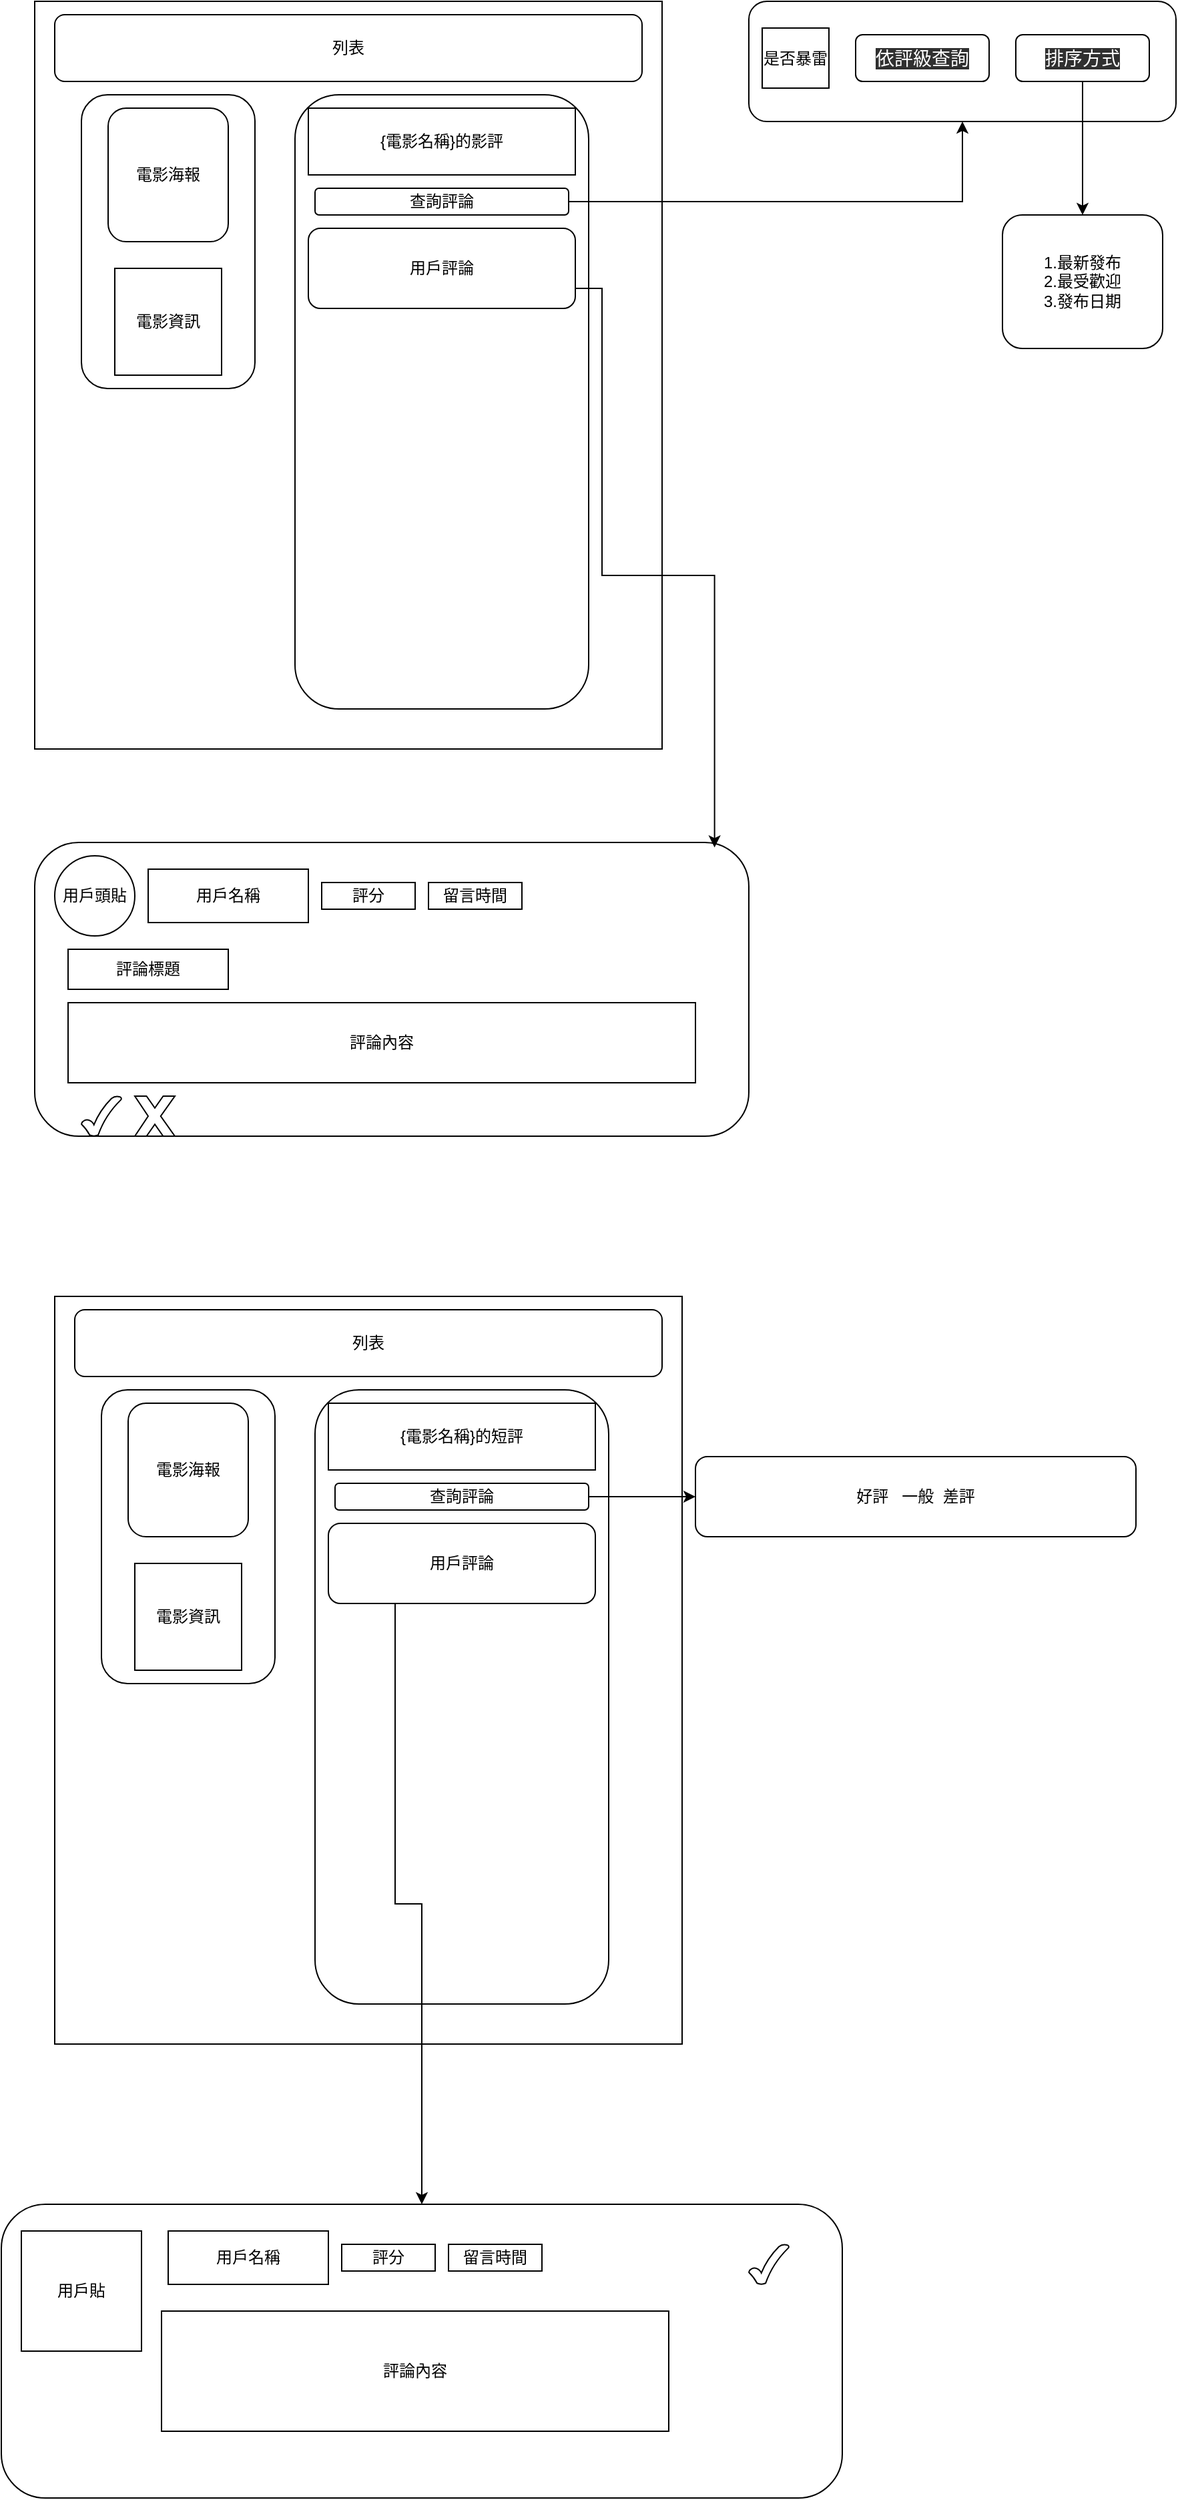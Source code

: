 <mxfile version="24.2.5" type="device">
  <diagram name="第1頁" id="CqictL9OCTBHq35JKptm">
    <mxGraphModel dx="941" dy="692" grid="1" gridSize="10" guides="1" tooltips="1" connect="1" arrows="1" fold="1" page="1" pageScale="1" pageWidth="1654" pageHeight="2336" math="0" shadow="0">
      <root>
        <mxCell id="0" />
        <mxCell id="1" parent="0" />
        <mxCell id="ZfVGiHW8qadgPJ7597cX-1" value="" style="whiteSpace=wrap;html=1;" parent="1" vertex="1">
          <mxGeometry x="75" y="60" width="470" height="560" as="geometry" />
        </mxCell>
        <mxCell id="ZfVGiHW8qadgPJ7597cX-4" value="" style="rounded=1;whiteSpace=wrap;html=1;" parent="1" vertex="1">
          <mxGeometry x="110" y="130" width="130" height="220" as="geometry" />
        </mxCell>
        <mxCell id="ZfVGiHW8qadgPJ7597cX-2" value="電影海報" style="rounded=1;whiteSpace=wrap;html=1;" parent="1" vertex="1">
          <mxGeometry x="130" y="140" width="90" height="100" as="geometry" />
        </mxCell>
        <mxCell id="ZfVGiHW8qadgPJ7597cX-3" value="電影資訊" style="rounded=0;whiteSpace=wrap;html=1;" parent="1" vertex="1">
          <mxGeometry x="135" y="260" width="80" height="80" as="geometry" />
        </mxCell>
        <mxCell id="ZfVGiHW8qadgPJ7597cX-5" value="列表" style="rounded=1;whiteSpace=wrap;html=1;" parent="1" vertex="1">
          <mxGeometry x="90" y="70" width="440" height="50" as="geometry" />
        </mxCell>
        <mxCell id="ZfVGiHW8qadgPJ7597cX-6" value="" style="rounded=1;whiteSpace=wrap;html=1;" parent="1" vertex="1">
          <mxGeometry x="270" y="130" width="220" height="460" as="geometry" />
        </mxCell>
        <mxCell id="ZfVGiHW8qadgPJ7597cX-8" value="用戶評論" style="rounded=1;whiteSpace=wrap;html=1;" parent="1" vertex="1">
          <mxGeometry x="280" y="230" width="200" height="60" as="geometry" />
        </mxCell>
        <mxCell id="ZfVGiHW8qadgPJ7597cX-10" value="" style="rounded=1;whiteSpace=wrap;html=1;" parent="1" vertex="1">
          <mxGeometry x="75" y="690" width="535" height="220" as="geometry" />
        </mxCell>
        <mxCell id="ZfVGiHW8qadgPJ7597cX-11" style="edgeStyle=orthogonalEdgeStyle;rounded=0;orthogonalLoop=1;jettySize=auto;html=1;exitX=1;exitY=0.75;exitDx=0;exitDy=0;entryX=0.952;entryY=0.017;entryDx=0;entryDy=0;entryPerimeter=0;" parent="1" source="ZfVGiHW8qadgPJ7597cX-8" target="ZfVGiHW8qadgPJ7597cX-10" edge="1">
          <mxGeometry relative="1" as="geometry" />
        </mxCell>
        <mxCell id="ZfVGiHW8qadgPJ7597cX-12" value="用戶頭貼" style="ellipse;whiteSpace=wrap;html=1;aspect=fixed;" parent="1" vertex="1">
          <mxGeometry x="90" y="700" width="60" height="60" as="geometry" />
        </mxCell>
        <mxCell id="ZfVGiHW8qadgPJ7597cX-14" value="用戶名稱" style="rounded=0;whiteSpace=wrap;html=1;" parent="1" vertex="1">
          <mxGeometry x="160" y="710" width="120" height="40" as="geometry" />
        </mxCell>
        <mxCell id="ZfVGiHW8qadgPJ7597cX-15" value="評分" style="rounded=0;whiteSpace=wrap;html=1;" parent="1" vertex="1">
          <mxGeometry x="290" y="720" width="70" height="20" as="geometry" />
        </mxCell>
        <mxCell id="ZfVGiHW8qadgPJ7597cX-16" value="留言時間" style="rounded=0;whiteSpace=wrap;html=1;" parent="1" vertex="1">
          <mxGeometry x="370" y="720" width="70" height="20" as="geometry" />
        </mxCell>
        <mxCell id="ZfVGiHW8qadgPJ7597cX-17" value="評論標題" style="rounded=0;whiteSpace=wrap;html=1;" parent="1" vertex="1">
          <mxGeometry x="100" y="770" width="120" height="30" as="geometry" />
        </mxCell>
        <mxCell id="ZfVGiHW8qadgPJ7597cX-18" value="評論內容" style="rounded=0;whiteSpace=wrap;html=1;" parent="1" vertex="1">
          <mxGeometry x="100" y="810" width="470" height="60" as="geometry" />
        </mxCell>
        <mxCell id="ZfVGiHW8qadgPJ7597cX-19" value="{電影名稱}的影評" style="rounded=0;whiteSpace=wrap;html=1;" parent="1" vertex="1">
          <mxGeometry x="280" y="140" width="200" height="50" as="geometry" />
        </mxCell>
        <mxCell id="ZfVGiHW8qadgPJ7597cX-21" value="" style="verticalLabelPosition=bottom;verticalAlign=top;html=1;shape=mxgraph.basic.tick" parent="1" vertex="1">
          <mxGeometry x="110" y="880" width="30" height="30" as="geometry" />
        </mxCell>
        <mxCell id="ZfVGiHW8qadgPJ7597cX-22" value="" style="verticalLabelPosition=bottom;verticalAlign=top;html=1;shape=mxgraph.basic.x" parent="1" vertex="1">
          <mxGeometry x="150" y="880" width="30" height="30" as="geometry" />
        </mxCell>
        <mxCell id="ZfVGiHW8qadgPJ7597cX-24" style="edgeStyle=orthogonalEdgeStyle;rounded=0;orthogonalLoop=1;jettySize=auto;html=1;exitX=1;exitY=0.5;exitDx=0;exitDy=0;" parent="1" source="ZfVGiHW8qadgPJ7597cX-23" target="ZfVGiHW8qadgPJ7597cX-25" edge="1">
          <mxGeometry relative="1" as="geometry">
            <mxPoint x="670" y="180" as="targetPoint" />
          </mxGeometry>
        </mxCell>
        <mxCell id="ZfVGiHW8qadgPJ7597cX-23" value="查詢評論" style="rounded=1;whiteSpace=wrap;html=1;" parent="1" vertex="1">
          <mxGeometry x="285" y="200" width="190" height="20" as="geometry" />
        </mxCell>
        <mxCell id="ZfVGiHW8qadgPJ7597cX-25" value="" style="rounded=1;whiteSpace=wrap;html=1;" parent="1" vertex="1">
          <mxGeometry x="610" y="60" width="320" height="90" as="geometry" />
        </mxCell>
        <mxCell id="ZfVGiHW8qadgPJ7597cX-28" value="是否暴雷" style="rounded=0;whiteSpace=wrap;html=1;" parent="1" vertex="1">
          <mxGeometry x="620" y="80" width="50" height="45" as="geometry" />
        </mxCell>
        <mxCell id="ZfVGiHW8qadgPJ7597cX-30" value="&lt;span style=&quot;font-family: Arial, Tahoma, Helvetica, sans-serif; font-size: 14px; text-align: left; background-color: rgb(48, 48, 48);&quot;&gt;&lt;font color=&quot;#ffffff&quot;&gt;依評級查詢&lt;/font&gt;&lt;/span&gt;" style="rounded=1;whiteSpace=wrap;html=1;" parent="1" vertex="1">
          <mxGeometry x="690" y="85" width="100" height="35" as="geometry" />
        </mxCell>
        <mxCell id="ZfVGiHW8qadgPJ7597cX-32" style="edgeStyle=orthogonalEdgeStyle;rounded=0;orthogonalLoop=1;jettySize=auto;html=1;exitX=0.5;exitY=1;exitDx=0;exitDy=0;" parent="1" source="ZfVGiHW8qadgPJ7597cX-31" target="ZfVGiHW8qadgPJ7597cX-33" edge="1">
          <mxGeometry relative="1" as="geometry">
            <mxPoint x="860" y="230" as="targetPoint" />
          </mxGeometry>
        </mxCell>
        <mxCell id="ZfVGiHW8qadgPJ7597cX-31" value="&lt;span style=&quot;font-family: Arial, Tahoma, Helvetica, sans-serif; font-size: 14px; text-align: left; background-color: rgb(48, 48, 48);&quot;&gt;&lt;font color=&quot;#ffffff&quot;&gt;排序方式&lt;/font&gt;&lt;/span&gt;" style="rounded=1;whiteSpace=wrap;html=1;" parent="1" vertex="1">
          <mxGeometry x="810" y="85" width="100" height="35" as="geometry" />
        </mxCell>
        <mxCell id="ZfVGiHW8qadgPJ7597cX-33" value="1.最新發布&lt;div&gt;2.最受歡迎&lt;/div&gt;&lt;div&gt;3.發布日期&lt;/div&gt;" style="rounded=1;whiteSpace=wrap;html=1;align=center;" parent="1" vertex="1">
          <mxGeometry x="800" y="220" width="120" height="100" as="geometry" />
        </mxCell>
        <mxCell id="ZfVGiHW8qadgPJ7597cX-34" value="" style="whiteSpace=wrap;html=1;" parent="1" vertex="1">
          <mxGeometry x="90" y="1030" width="470" height="560" as="geometry" />
        </mxCell>
        <mxCell id="ZfVGiHW8qadgPJ7597cX-35" value="" style="rounded=1;whiteSpace=wrap;html=1;" parent="1" vertex="1">
          <mxGeometry x="125" y="1100" width="130" height="220" as="geometry" />
        </mxCell>
        <mxCell id="ZfVGiHW8qadgPJ7597cX-36" value="電影海報" style="rounded=1;whiteSpace=wrap;html=1;" parent="1" vertex="1">
          <mxGeometry x="145" y="1110" width="90" height="100" as="geometry" />
        </mxCell>
        <mxCell id="ZfVGiHW8qadgPJ7597cX-37" value="電影資訊" style="rounded=0;whiteSpace=wrap;html=1;" parent="1" vertex="1">
          <mxGeometry x="150" y="1230" width="80" height="80" as="geometry" />
        </mxCell>
        <mxCell id="ZfVGiHW8qadgPJ7597cX-38" value="列表" style="rounded=1;whiteSpace=wrap;html=1;" parent="1" vertex="1">
          <mxGeometry x="105" y="1040" width="440" height="50" as="geometry" />
        </mxCell>
        <mxCell id="ZfVGiHW8qadgPJ7597cX-39" value="" style="rounded=1;whiteSpace=wrap;html=1;" parent="1" vertex="1">
          <mxGeometry x="285" y="1100" width="220" height="460" as="geometry" />
        </mxCell>
        <mxCell id="ZfVGiHW8qadgPJ7597cX-55" style="edgeStyle=orthogonalEdgeStyle;rounded=0;orthogonalLoop=1;jettySize=auto;html=1;exitX=0.25;exitY=1;exitDx=0;exitDy=0;" parent="1" source="ZfVGiHW8qadgPJ7597cX-40" target="ZfVGiHW8qadgPJ7597cX-45" edge="1">
          <mxGeometry relative="1" as="geometry" />
        </mxCell>
        <mxCell id="ZfVGiHW8qadgPJ7597cX-40" value="用戶評論" style="rounded=1;whiteSpace=wrap;html=1;" parent="1" vertex="1">
          <mxGeometry x="295" y="1200" width="200" height="60" as="geometry" />
        </mxCell>
        <mxCell id="ZfVGiHW8qadgPJ7597cX-41" value="{電影名稱}的短評" style="rounded=0;whiteSpace=wrap;html=1;" parent="1" vertex="1">
          <mxGeometry x="295" y="1110" width="200" height="50" as="geometry" />
        </mxCell>
        <mxCell id="ZfVGiHW8qadgPJ7597cX-56" style="edgeStyle=orthogonalEdgeStyle;rounded=0;orthogonalLoop=1;jettySize=auto;html=1;exitX=1;exitY=0.5;exitDx=0;exitDy=0;" parent="1" source="ZfVGiHW8qadgPJ7597cX-42" target="ZfVGiHW8qadgPJ7597cX-57" edge="1">
          <mxGeometry relative="1" as="geometry">
            <mxPoint x="630" y="1180" as="targetPoint" />
          </mxGeometry>
        </mxCell>
        <mxCell id="ZfVGiHW8qadgPJ7597cX-42" value="查詢評論" style="rounded=1;whiteSpace=wrap;html=1;" parent="1" vertex="1">
          <mxGeometry x="300" y="1170" width="190" height="20" as="geometry" />
        </mxCell>
        <mxCell id="ZfVGiHW8qadgPJ7597cX-45" value="" style="rounded=1;whiteSpace=wrap;html=1;" parent="1" vertex="1">
          <mxGeometry x="50" y="1710" width="630" height="220" as="geometry" />
        </mxCell>
        <mxCell id="ZfVGiHW8qadgPJ7597cX-47" value="用戶名稱" style="rounded=0;whiteSpace=wrap;html=1;" parent="1" vertex="1">
          <mxGeometry x="175" y="1730" width="120" height="40" as="geometry" />
        </mxCell>
        <mxCell id="ZfVGiHW8qadgPJ7597cX-48" value="評分" style="rounded=0;whiteSpace=wrap;html=1;" parent="1" vertex="1">
          <mxGeometry x="305" y="1740" width="70" height="20" as="geometry" />
        </mxCell>
        <mxCell id="ZfVGiHW8qadgPJ7597cX-49" value="留言時間" style="rounded=0;whiteSpace=wrap;html=1;" parent="1" vertex="1">
          <mxGeometry x="385" y="1740" width="70" height="20" as="geometry" />
        </mxCell>
        <mxCell id="ZfVGiHW8qadgPJ7597cX-51" value="評論內容" style="rounded=0;whiteSpace=wrap;html=1;" parent="1" vertex="1">
          <mxGeometry x="170" y="1790" width="380" height="90" as="geometry" />
        </mxCell>
        <mxCell id="ZfVGiHW8qadgPJ7597cX-52" value="" style="verticalLabelPosition=bottom;verticalAlign=top;html=1;shape=mxgraph.basic.tick" parent="1" vertex="1">
          <mxGeometry x="610" y="1740" width="30" height="30" as="geometry" />
        </mxCell>
        <mxCell id="ZfVGiHW8qadgPJ7597cX-54" value="用戶貼" style="whiteSpace=wrap;html=1;aspect=fixed;" parent="1" vertex="1">
          <mxGeometry x="65" y="1730" width="90" height="90" as="geometry" />
        </mxCell>
        <mxCell id="ZfVGiHW8qadgPJ7597cX-57" value="好評&amp;nbsp; &amp;nbsp;一般&amp;nbsp; 差評" style="rounded=1;whiteSpace=wrap;html=1;" parent="1" vertex="1">
          <mxGeometry x="570" y="1150" width="330" height="60" as="geometry" />
        </mxCell>
      </root>
    </mxGraphModel>
  </diagram>
</mxfile>
